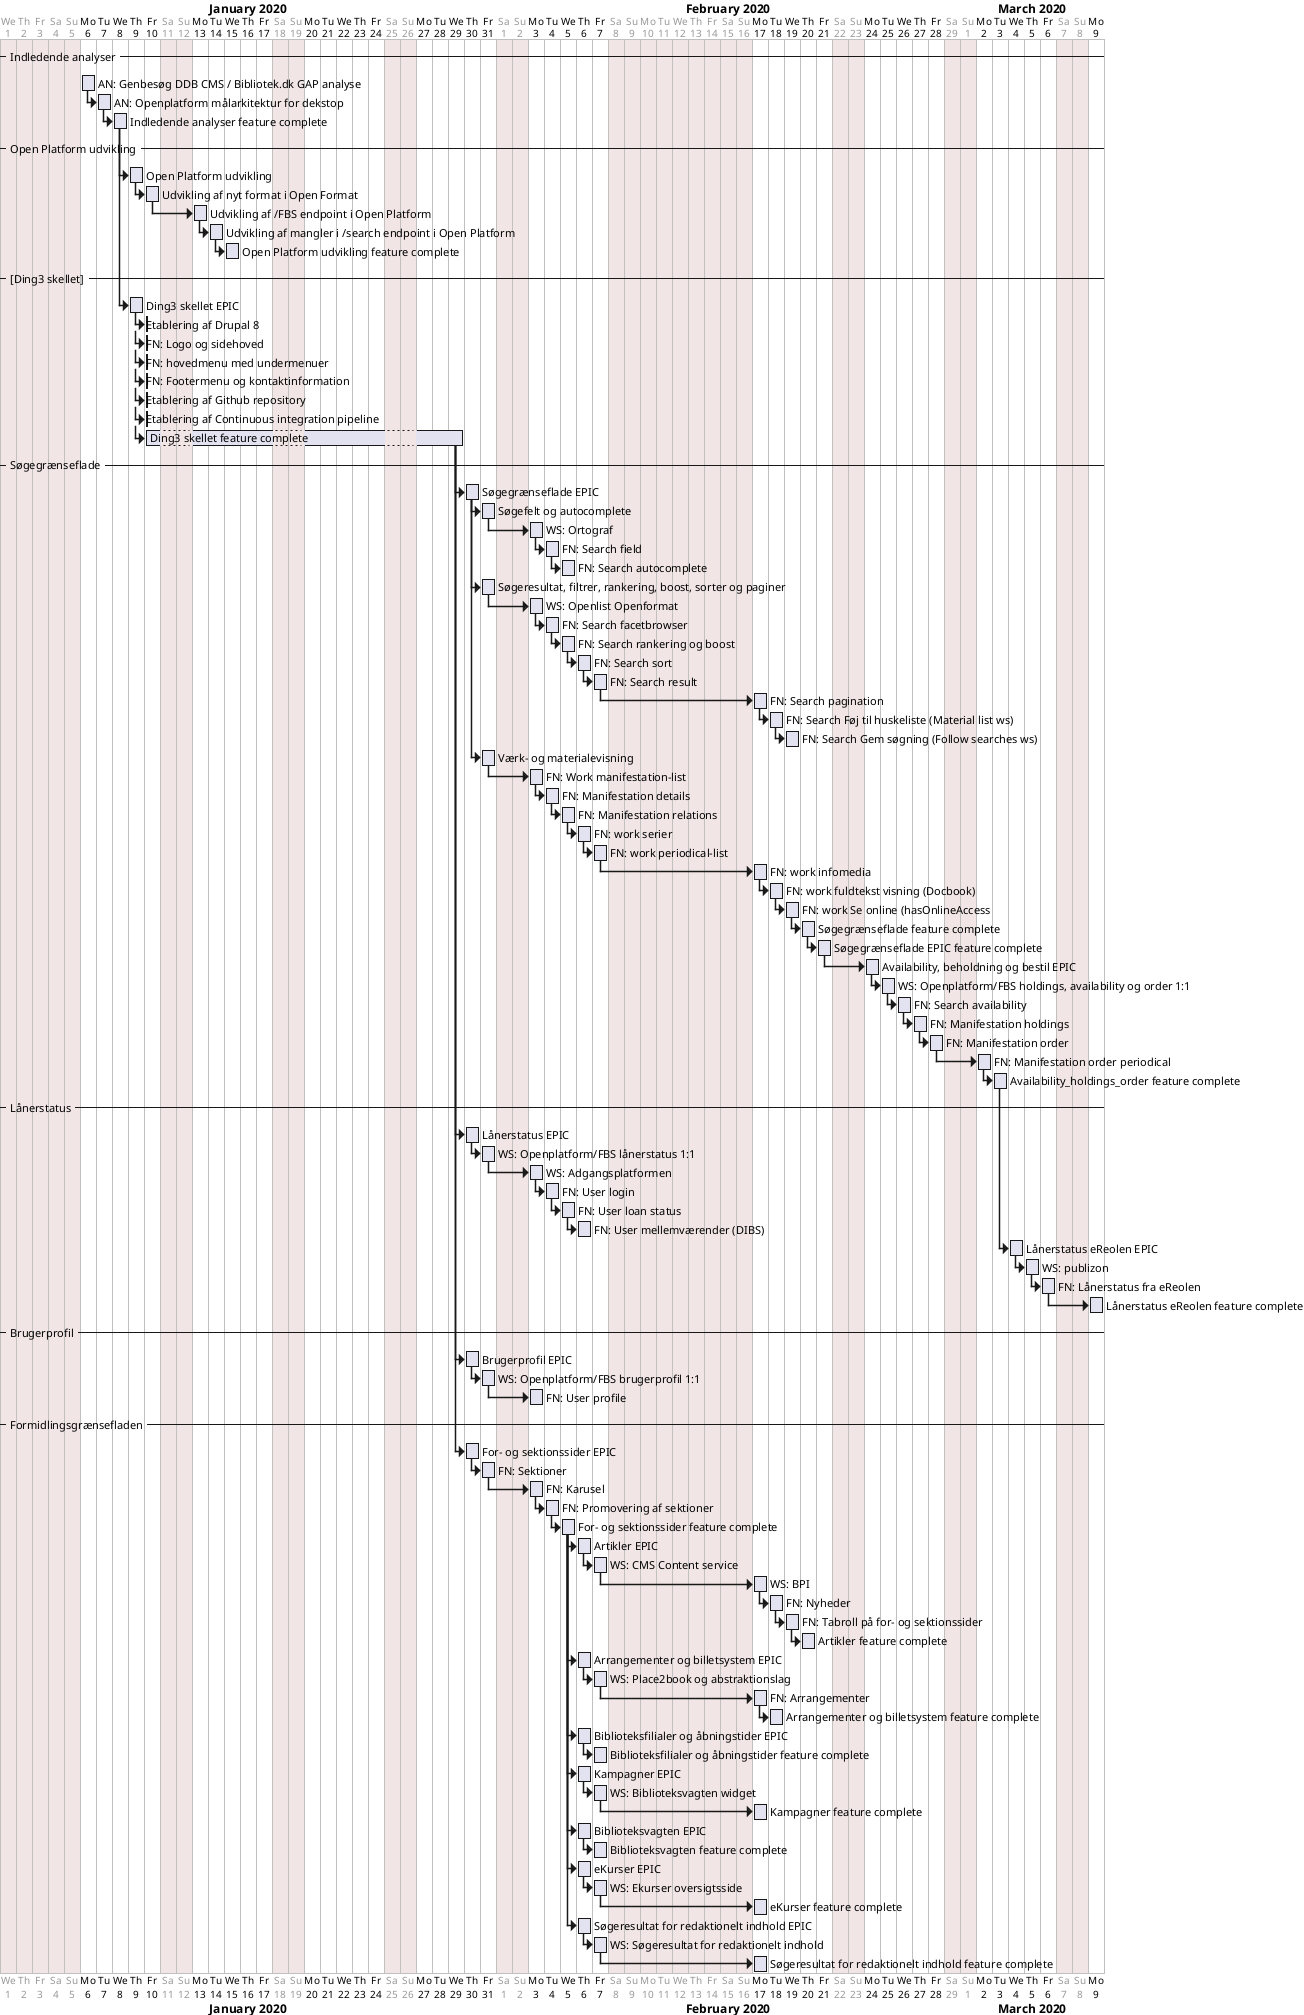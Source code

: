 @startgantt

project starts the 2020/01/01

saturday are closed
sunday are closed
2019/12/23 to 2020/01/03 is closed
2020/02/10 to 2020/02/14 is closed
2020/04/06 to 2020/04/13 is closed
2020/05/08 is closed
2020/05/21 is closed
2020/06/01 is closed

-- Indledende analyser --

    [AN: Genbesøg DDB CMS / Bibliotek.dk GAP analyse]               lasts 1 days
    then [AN: Openplatform målarkitektur for dekstop]               lasts 1 days
then [Indledende analyser feature complete]                         lasts 1 days

-- Open Platform udvikling --

    [Open Platform udvikling] starts at [Indledende analyser feature complete]'s end
    then [Udvikling af nyt format i Open Format]                    lasts 1 days
    then [Udvikling af /FBS endpoint i Open Platform]               lasts 1 days
    then [Udvikling af mangler i /search endpoint i Open Platform]  lasts 1 days
then [Open Platform udvikling feature complete]                     lasts 1 days

-- [Ding3 skellet] --

[Ding3 skellet EPIC] starts at [Indledende analyser feature complete]'s end
    then [Etablering af Drupal 8]                                   lasts 0 days
    then [FN: Logo og sidehoved]                                    lasts 0 days
    then [FN: hovedmenu med undermenuer]                            lasts 0 days
    then [FN: Footermenu og kontaktinformation]                     lasts 0 days
    then [Etablering af Github repository]                          lasts 0 days
    then [Etablering af Continuous integration pipeline]            lasts 0 days
then [Ding3 skellet feature complete]                               lasts 14 days


-- Søgegrænseflade --

[Søgegrænseflade EPIC] starts at [Ding3 skellet feature complete]'s end
    [Søgefelt og autocomplete] starts at [Søgegrænseflade EPIC]'s end
        then [WS: Ortograf]                                         lasts 1 days
        then [FN: Search field]                                     lasts 1 days
        then [FN: Search autocomplete]                              lasts 1 days
    [Søgeresultat, filtrer, rankering, boost, sorter og paginer] starts at [Søgegrænseflade EPIC]'s end
        then [WS: Openlist Openformat]                              lasts 1 days
        then [FN: Search facetbrowser]                              lasts 1 days
        then [FN: Search rankering og boost]                        lasts 1 days
        then [FN: Search sort]                                      lasts 1 days
        then [FN: Search result]                                    lasts 1 days
        then [FN: Search pagination]                                lasts 1 days
        then [FN: Search Føj til huskeliste (Material list ws)]     lasts 1 days
        then [FN: Search Gem søgning (Follow searches ws)]          lasts 1 days
    [Værk- og materialevisning] starts at [Søgegrænseflade EPIC]'s end
        then [FN: Work manifestation-list]                          lasts 1 days
        then [FN: Manifestation details]                            lasts 1 days
        then [FN: Manifestation relations]                          lasts 1 days
        then [FN: work serier]                                      lasts 1 days
        then [FN: work periodical-list]                             lasts 1 days
        then [FN: work infomedia]                                   lasts 1 days
        then [FN: work fuldtekst visning (Docbook)]                 lasts 1 days
        then [FN: work Se online (hasOnlineAccess]                  lasts 1 days
        then [Søgegrænseflade feature complete]                     lasts 1 days
then [Søgegrænseflade EPIC feature complete]                        lasts 1 days


[Availability, beholdning og bestil EPIC] starts at [Søgegrænseflade EPIC feature complete]'s end
    then [WS: Openplatform/FBS holdings, availability og order 1:1] lasts 1 days
    then [FN: Search availability]                                  lasts 1 days
    then [FN: Manifestation holdings]                               lasts 1 days
    then [FN: Manifestation order]                                  lasts 1 days
    then [FN: work periodical-list]                                 lasts 1 days
    then [FN: Manifestation order periodical]                       lasts 1 days
then [Availability_holdings_order feature complete]                 lasts 1 days


-- Lånerstatus --

[Lånerstatus EPIC] starts at [Ding3 skellet feature complete]'s end
    then [WS: Openplatform/FBS lånerstatus 1:1]                     lasts 1 days
    then [WS: Adgangsplatformen]                                    lasts 1 days
    then [FN: User login]                                           lasts 1 days
    then [FN: User loan status]                                     lasts 1 days
    then [FN: User mellemværender (DIBS)]                           lasts 1 days
then [Availability_holdings_order feature complete]                 lasts 1 days

[Lånerstatus eReolen EPIC] starts at [Availability_holdings_order feature complete]'s end
    then [WS: publizon]                     lasts 1 days
    then [FN: Lånerstatus fra eReolen]                                           lasts 1 days
then [Lånerstatus eReolen feature complete]                 lasts 1 days


-- Brugerprofil --

[Brugerprofil EPIC] starts at [Ding3 skellet feature complete]'s end
    then [WS: Openplatform/FBS brugerprofil 1:1]                    lasts 1 days
    then [FN: User profile]                                         lasts 1 days
then [Availability_holdings_order feature complete]                 lasts 1 days


-- Formidlingsgrænsefladen --

[For- og sektionssider EPIC] starts at [Ding3 skellet feature complete]'s end
    then [FN: Sektioner]                                            lasts 1 days
    then [FN: Karusel]                                              lasts 1 days
    then [FN: Promovering af sektioner]                             lasts 1 days
then [For- og sektionssider feature complete]                       lasts 1 days

[Artikler EPIC] starts at [For- og sektionssider feature complete]'s end
    then [WS: CMS Content service]                                  lasts 1 days
    then [WS: BPI]                                                  lasts 1 days
    then [FN: Nyheder]                                              lasts 1 days
    then [FN: Tabroll på for- og sektionssider]                     lasts 1 days
then [Artikler feature complete]                     lasts 1 days

[Arrangementer og billetsystem EPIC] starts at [For- og sektionssider feature complete]'s end
    then [WS: Place2book og abstraktionslag]                        lasts 1 days
    then [FN: Arrangementer]                                        lasts 1 days
then [Arrangementer og billetsystem feature complete]               lasts 1 days

[Biblioteksfilialer og åbningstider EPIC] starts at [For- og sektionssider feature complete]'s end
    then [WS: Place2book og abstraktionslag]                        lasts 1 days
    then [FN: Arrangementer]                                        lasts 1 days
then [Biblioteksfilialer og åbningstider feature complete]          lasts 1 days

[Kampagner EPIC] starts at [For- og sektionssider feature complete]'s end
    then [WS: Biblioteksvagten widget]                              lasts 1 days
then [Kampagner feature complete]                            lasts 1 days

[Biblioteksvagten EPIC] starts at [For- og sektionssider feature complete]'s end
    then [WS: Biblioteksvagten widget]                              lasts 1 days
then [Biblioteksvagten feature complete]                            lasts 1 days

[eKurser EPIC] starts at [For- og sektionssider feature complete]'s end
    then [WS: Ekurser oversigtsside]                                lasts 1 days
then [eKurser feature complete]                                     lasts 1 days

[Søgeresultat for redaktionelt indhold EPIC] starts at [For- og sektionssider feature complete]'s end
    then [WS: Søgeresultat for redaktionelt indhold]                                lasts 1 days
then [Søgeresultat for redaktionelt indhold feature complete]                                     lasts 1 days
@endgantt

http://plantuml.com/gantt-diagram
AN = Analyse
FN = Funktion
WS = Web service
